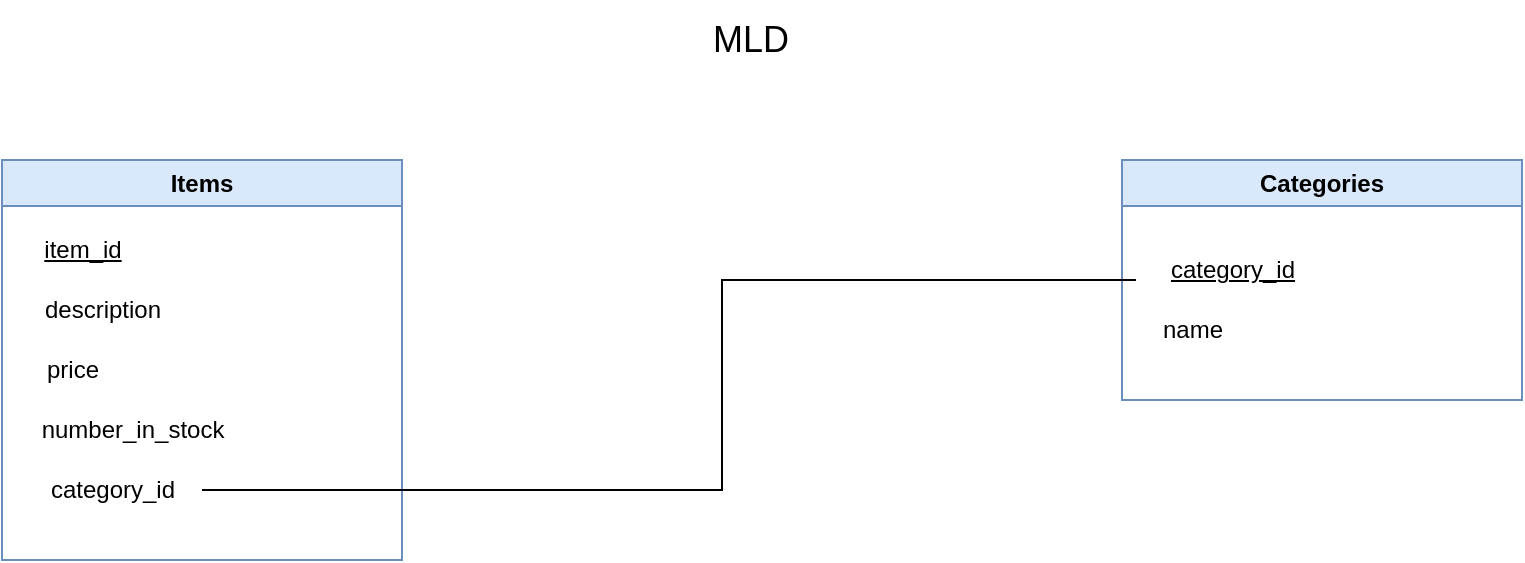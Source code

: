 <mxfile version="20.8.8" type="device"><diagram name="Page-1" id="iWBfbMu-Dp-n4bu9JdBj"><mxGraphModel dx="2074" dy="1116" grid="1" gridSize="10" guides="1" tooltips="1" connect="1" arrows="1" fold="1" page="1" pageScale="1" pageWidth="827" pageHeight="1169" math="0" shadow="0"><root><mxCell id="0"/><mxCell id="1" parent="0"/><mxCell id="iopYfucUCw59Lo832TMQ-1" value="Items" style="swimlane;whiteSpace=wrap;html=1;fillColor=#dae8fc;strokeColor=#6c8ebf;" vertex="1" parent="1"><mxGeometry x="40" y="120" width="200" height="200" as="geometry"/></mxCell><mxCell id="iopYfucUCw59Lo832TMQ-2" value="&lt;u&gt;item_id&lt;/u&gt;" style="text;html=1;align=center;verticalAlign=middle;resizable=0;points=[];autosize=1;strokeColor=none;fillColor=none;" vertex="1" parent="iopYfucUCw59Lo832TMQ-1"><mxGeometry x="10" y="30" width="60" height="30" as="geometry"/></mxCell><mxCell id="iopYfucUCw59Lo832TMQ-3" value="description" style="text;html=1;align=center;verticalAlign=middle;resizable=0;points=[];autosize=1;strokeColor=none;fillColor=none;" vertex="1" parent="iopYfucUCw59Lo832TMQ-1"><mxGeometry x="10" y="60" width="80" height="30" as="geometry"/></mxCell><mxCell id="iopYfucUCw59Lo832TMQ-4" value="category_id" style="text;html=1;align=center;verticalAlign=middle;resizable=0;points=[];autosize=1;strokeColor=none;fillColor=none;" vertex="1" parent="iopYfucUCw59Lo832TMQ-1"><mxGeometry x="10" y="150" width="90" height="30" as="geometry"/></mxCell><mxCell id="iopYfucUCw59Lo832TMQ-5" value="price" style="text;html=1;align=center;verticalAlign=middle;resizable=0;points=[];autosize=1;strokeColor=none;fillColor=none;" vertex="1" parent="iopYfucUCw59Lo832TMQ-1"><mxGeometry x="10" y="90" width="50" height="30" as="geometry"/></mxCell><mxCell id="iopYfucUCw59Lo832TMQ-6" value="number_in_stock" style="text;html=1;align=center;verticalAlign=middle;resizable=0;points=[];autosize=1;strokeColor=none;fillColor=none;" vertex="1" parent="iopYfucUCw59Lo832TMQ-1"><mxGeometry x="10" y="120" width="110" height="30" as="geometry"/></mxCell><mxCell id="iopYfucUCw59Lo832TMQ-7" value="&lt;font style=&quot;font-size: 18px;&quot;&gt;MLD&lt;/font&gt;" style="text;html=1;align=center;verticalAlign=middle;resizable=0;points=[];autosize=1;strokeColor=none;fillColor=none;" vertex="1" parent="1"><mxGeometry x="384" y="40" width="60" height="40" as="geometry"/></mxCell><mxCell id="iopYfucUCw59Lo832TMQ-10" value="Categories" style="swimlane;whiteSpace=wrap;html=1;fontSize=12;fillColor=#dae8fc;strokeColor=#6c8ebf;" vertex="1" parent="1"><mxGeometry x="600" y="120" width="200" height="120" as="geometry"/></mxCell><mxCell id="iopYfucUCw59Lo832TMQ-11" value="&lt;u&gt;category_id&lt;/u&gt;" style="text;html=1;align=center;verticalAlign=middle;resizable=0;points=[];autosize=1;strokeColor=none;fillColor=none;fontSize=12;" vertex="1" parent="iopYfucUCw59Lo832TMQ-10"><mxGeometry x="10" y="40" width="90" height="30" as="geometry"/></mxCell><mxCell id="iopYfucUCw59Lo832TMQ-12" value="name" style="text;html=1;align=center;verticalAlign=middle;resizable=0;points=[];autosize=1;strokeColor=none;fillColor=none;fontSize=12;" vertex="1" parent="iopYfucUCw59Lo832TMQ-10"><mxGeometry x="10" y="70" width="50" height="30" as="geometry"/></mxCell><mxCell id="iopYfucUCw59Lo832TMQ-13" style="edgeStyle=orthogonalEdgeStyle;rounded=0;orthogonalLoop=1;jettySize=auto;html=1;fontSize=12;endArrow=none;endFill=0;" edge="1" parent="1" source="iopYfucUCw59Lo832TMQ-4"><mxGeometry relative="1" as="geometry"><mxPoint x="607" y="180" as="targetPoint"/><Array as="points"><mxPoint x="400" y="285"/><mxPoint x="400" y="180"/><mxPoint x="607" y="180"/></Array></mxGeometry></mxCell></root></mxGraphModel></diagram></mxfile>